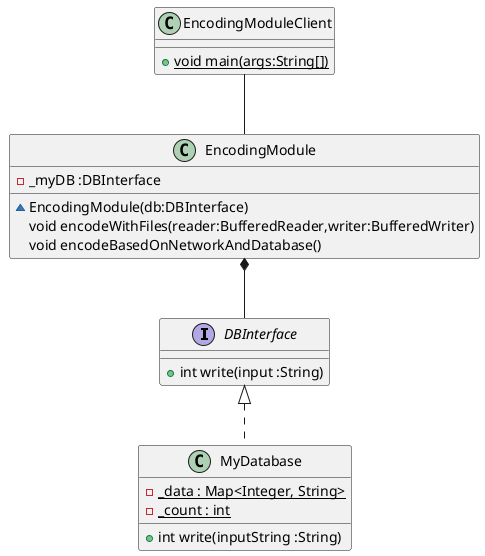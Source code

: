 @startuml DIP
interface DBInterface {
    +int write(input :String)
}
class EncodingModule {
    - _myDB :DBInterface
    ~EncodingModule(db:DBInterface)
    void encodeWithFiles(reader:BufferedReader,writer:BufferedWriter)
    void encodeBasedOnNetworkAndDatabase()
}
class EncodingModuleClient
{
    + {static} void main(args:String[])
}
class MyDatabase implements DBInterface
{
    - {static}  _data : Map<Integer, String>
    - {static}  _count : int
    + int write(inputString :String)
}
EncodingModule *-- DBInterface
EncodingModuleClient -- EncodingModule
@enduml